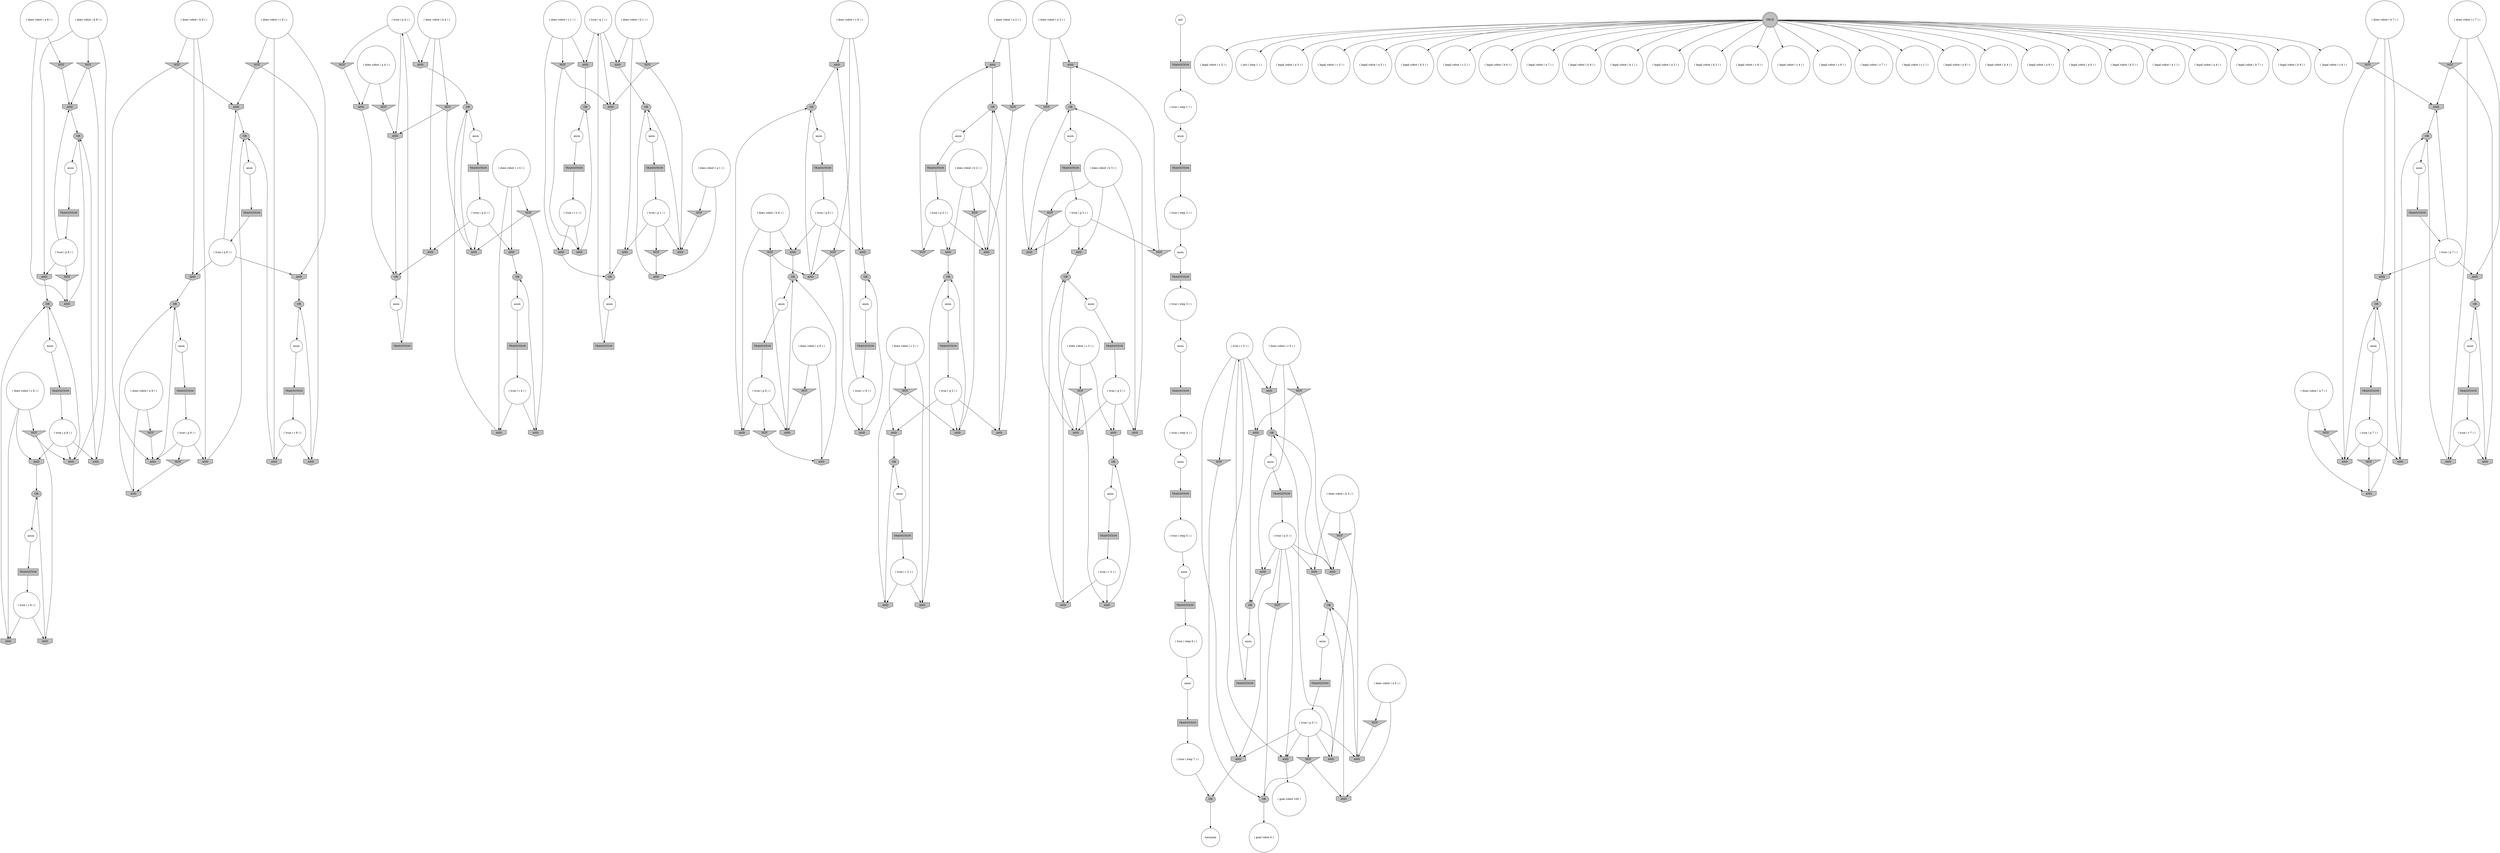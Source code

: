 digraph propNet
{
	"@2c8210fc"[shape=invhouse, style= filled, fillcolor=grey, label="AND"]; "@2c8210fc"->"@5a388c74"; 
	"@19aa5882"[shape=invtriangle, style= filled, fillcolor=grey, label="NOT"]; "@19aa5882"->"@7e98cbf7"; "@19aa5882"->"@622f996f"; 
	"@3e3a5a9c"[shape=circle, style= filled, fillcolor=white, label="( true ( p 4 ) )"]; "@3e3a5a9c"->"@3348bd9d"; "@3e3a5a9c"->"@65cb048e"; "@3e3a5a9c"->"@7c514f7f"; 
	"@5dd6c336"[shape=circle, style= filled, fillcolor=white, label="( true ( q 4 ) )"]; "@5dd6c336"->"@6c91e321"; "@5dd6c336"->"@388aaff4"; "@5dd6c336"->"@64811e10"; 
	"@36e3fd79"[shape=circle, style= filled, fillcolor=white, label="( true ( q 1 ) )"]; "@36e3fd79"->"@4f7f1d92"; "@36e3fd79"->"@e2942da"; "@36e3fd79"->"@5a01f91"; 
	"@4f09dcbb"[shape=invhouse, style= filled, fillcolor=grey, label="AND"]; "@4f09dcbb"->"@448d5a91"; 
	"@590eb535"[shape=invhouse, style= filled, fillcolor=grey, label="AND"]; "@590eb535"->"@487bd46a"; 
	"@7bab2c3"[shape=circle, style= filled, fillcolor=white, label="( does robot ( a 4 ) )"]; "@7bab2c3"->"@73983ad7"; "@7bab2c3"->"@722e242b"; 
	"@1efd9b97"[shape=box, style= filled, fillcolor=grey, label="TRANSITION"]; "@1efd9b97"->"@256f8834"; 
	"@6f628b8d"[shape=invhouse, style= filled, fillcolor=grey, label="AND"]; "@6f628b8d"->"@4d7c6bf"; 
	"@6ea85b4"[shape=circle, style= filled, fillcolor=white, label="( does robot ( a 1 ) )"]; "@6ea85b4"->"@5eea3cdf"; "@6ea85b4"->"@eefeff8"; 
	"@39849daf"[shape=invhouse, style= filled, fillcolor=grey, label="AND"]; "@39849daf"->"@73e492d8"; 
	"@107aa187"[shape=circle, style= filled, fillcolor=white, label="( does robot ( c 6 ) )"]; "@107aa187"->"@49e4585"; "@107aa187"->"@4f09dcbb"; "@107aa187"->"@6080669d"; 
	"@67c354e6"[shape=circle, style= filled, fillcolor=white, label="( goal robot 100 )"]; 
	"@6d1e7cc6"[shape=invtriangle, style= filled, fillcolor=grey, label="NOT"]; "@6d1e7cc6"->"@7746df77"; "@6d1e7cc6"->"@6c91e321"; 
	"@20edbca8"[shape=ellipse, style= filled, fillcolor=grey, label="OR"]; "@20edbca8"->"@57fcca7b"; 
	"@67384a6a"[shape=circle, style= filled, fillcolor=white, label="( legal robot ( c 5 ) )"]; 
	"@87b7b11"[shape=invtriangle, style= filled, fillcolor=grey, label="NOT"]; "@87b7b11"->"@62cc9d70"; 
	"@4d7c6bf"[shape=ellipse, style= filled, fillcolor=grey, label="OR"]; "@4d7c6bf"->"@72392814"; 
	"@66869470"[shape=invhouse, style= filled, fillcolor=grey, label="AND"]; "@66869470"->"@453f0a8"; 
	"@73983ad7"[shape=invhouse, style= filled, fillcolor=grey, label="AND"]; "@73983ad7"->"@3341b736"; 
	"@50739aa3"[shape=invtriangle, style= filled, fillcolor=grey, label="NOT"]; "@50739aa3"->"@55ad6c98"; "@50739aa3"->"@6491cf0b"; 
	"@6302ae84"[shape=circle, style= filled, fillcolor=white, label="( true ( r 6 ) )"]; "@6302ae84"->"@48fafd42"; "@6302ae84"->"@4f09dcbb"; 
	"@40f12b72"[shape=box, style= filled, fillcolor=grey, label="TRANSITION"]; "@40f12b72"->"@127f2261"; 
	"@43277a30"[shape=box, style= filled, fillcolor=grey, label="TRANSITION"]; "@43277a30"->"@6155035a"; 
	"@7e92997e"[shape=invtriangle, style= filled, fillcolor=grey, label="NOT"]; "@7e92997e"->"@308a1f38"; "@7e92997e"->"@4a9b601d"; 
	"@698f352"[shape=invhouse, style= filled, fillcolor=grey, label="AND"]; "@698f352"->"@5025bd56"; 
	"@40d1e07c"[shape=circle, style= filled, fillcolor=white, label="( true ( p 8 ) )"]; "@40d1e07c"->"@2c8210fc"; "@40d1e07c"->"@40e1f305"; "@40d1e07c"->"@1f5fa713"; 
	"@32487ae0"[shape=circle, style= filled, fillcolor=white, label="( does robot ( c 2 ) )"]; "@32487ae0"->"@14f3770c"; "@32487ae0"->"@c303a60"; "@32487ae0"->"@1a005861"; 
	"@7dc8f91e"[shape=circle, style= filled, fillcolor=white, label="anon"]; "@7dc8f91e"->"@3ab6f7f5"; 
	"@6177060f"[shape=circle, style= filled, fillcolor=white, label="( true ( q 9 ) )"]; "@6177060f"->"@7e98cbf7"; "@6177060f"->"@1639d811"; "@6177060f"->"@2523defe"; 
	"@49b29f80"[shape=circle, style= filled, fillcolor=white, label="( init ( step 1 ) )"]; 
	"@e4eb585"[shape=invtriangle, style= filled, fillcolor=grey, label="NOT"]; "@e4eb585"->"@62cc9d70"; "@e4eb585"->"@5c48cd13"; 
	"@1639d811"[shape=invhouse, style= filled, fillcolor=grey, label="AND"]; "@1639d811"->"@67673a2"; 
	"@22489c42"[shape=invhouse, style= filled, fillcolor=grey, label="AND"]; "@22489c42"->"@4b33f6dd"; 
	"@1f635484"[shape=circle, style= filled, fillcolor=white, label="anon"]; "@1f635484"->"@3a15da7d"; 
	"@73e492d8"[shape=ellipse, style= filled, fillcolor=grey, label="OR"]; "@73e492d8"->"@2364de59"; 
	"@78ecf608"[shape=circle, style= filled, fillcolor=white, label="anon"]; "@78ecf608"->"@58f41393"; 
	"@962e703"[shape=circle, style= filled, fillcolor=white, label="( true ( r 5 ) )"]; "@962e703"->"@66c54654"; "@962e703"->"@2583d260"; "@962e703"->"@d89d7eb"; "@962e703"->"@29e965e9"; "@962e703"->"@174fa0ef"; 
	"@55ad6c98"[shape=invhouse, style= filled, fillcolor=grey, label="AND"]; "@55ad6c98"->"@77f6d2e3"; 
	"@45b2b450"[shape=circle, style= filled, fillcolor=white, label="( does robot ( c 8 ) )"]; "@45b2b450"->"@6e3e28"; "@45b2b450"->"@140fbbbc"; "@45b2b450"->"@10fa706d"; 
	"@264d40df"[shape=box, style= filled, fillcolor=grey, label="TRANSITION"]; "@264d40df"->"@1e590510"; 
	"@4a9b601d"[shape=invhouse, style= filled, fillcolor=grey, label="AND"]; "@4a9b601d"->"@155b6116"; 
	"@56cdd54e"[shape=circle, style= filled, fillcolor=white, label="( does robot ( a 9 ) )"]; "@56cdd54e"->"@4ec1429c"; "@56cdd54e"->"@636f2067"; 
	"@7446a09b"[shape=box, style= filled, fillcolor=grey, label="TRANSITION"]; "@7446a09b"->"@6cb49b19"; 
	"@655e3dc4"[shape=invtriangle, style= filled, fillcolor=grey, label="NOT"]; "@655e3dc4"->"@e2942da"; "@655e3dc4"->"@6487cd5c"; 
	"@41697023"[shape=circle, style= filled, fillcolor=white, label="anon"]; "@41697023"->"@1e34f445"; 
	"@44091520"[shape=box, style= filled, fillcolor=grey, label="TRANSITION"]; "@44091520"->"@6177060f"; 
	"@72a60191"[shape=circle, style= filled, fillcolor=white, label="anon"]; "@72a60191"->"@40b890dc"; 
	"@132cd8d4"[shape=box, style= filled, fillcolor=grey, label="TRANSITION"]; "@132cd8d4"->"@7c4f8358"; 
	"@661e937f"[shape=circle, style= filled, fillcolor=white, label="anon"]; "@661e937f"->"@425113f0"; 
	"@140fbbbc"[shape=invhouse, style= filled, fillcolor=grey, label="AND"]; "@140fbbbc"->"@2a47b35d"; 
	"@5454570a"[shape=invtriangle, style= filled, fillcolor=grey, label="NOT"]; "@5454570a"->"@6c91e321"; "@5454570a"->"@3348bd9d"; 
	"@2d0c94a7"[shape=invtriangle, style= filled, fillcolor=grey, label="NOT"]; "@2d0c94a7"->"@7c0cbf92"; "@2d0c94a7"->"@6f184a4f"; 
	"@6487cd5c"[shape=invhouse, style= filled, fillcolor=grey, label="AND"]; "@6487cd5c"->"@5dedb45"; 
	"@44285d14"[shape=circle, style= filled, fillcolor=white, label="( true ( r 4 ) )"]; "@44285d14"->"@7746df77"; "@44285d14"->"@57a3eab6"; 
	"@3d360c93"[shape=circle, style= filled, fillcolor=white, label="( does robot ( b 9 ) )"]; "@3d360c93"->"@2773a64a"; "@3d360c93"->"@1639d811"; "@3d360c93"->"@29f2588"; 
	"@540e1666"[shape=invhouse, style= filled, fillcolor=grey, label="AND"]; "@540e1666"->"@64ad97f5"; 
	"@6212f195"[shape=doublecircle, style= filled, fillcolor=grey, label="TRUE"]; "@6212f195"->"@37c2ec05"; "@6212f195"->"@2b071e12"; "@6212f195"->"@4b7d03c5"; "@6212f195"->"@73f5eb7f"; "@6212f195"->"@604745cf"; "@6212f195"->"@16381a53"; "@6212f195"->"@6e05b24c"; "@6212f195"->"@5515c974"; "@6212f195"->"@847a8f3"; "@6212f195"->"@5e1558dc"; "@6212f195"->"@95d0a50"; "@6212f195"->"@67384a6a"; "@6212f195"->"@209daa17"; "@6212f195"->"@32eccfe7"; "@6212f195"->"@59d6e3d2"; "@6212f195"->"@7c40627c"; "@6212f195"->"@6701fa9e"; "@6212f195"->"@7c82a13a"; "@6212f195"->"@5082277"; "@6212f195"->"@465da37c"; "@6212f195"->"@37fcd402"; "@6212f195"->"@18a4edc4"; "@6212f195"->"@642726b2"; "@6212f195"->"@2d9845fb"; "@6212f195"->"@49b29f80"; "@6212f195"->"@3b500efd"; "@6212f195"->"@3d484a8a"; "@6212f195"->"@594560cf"; 
	"@6c91e321"[shape=invhouse, style= filled, fillcolor=grey, label="AND"]; "@6c91e321"->"@288e85b5"; 
	"@335ad36d"[shape=circle, style= filled, fillcolor=white, label="( does robot ( a 7 ) )"]; "@335ad36d"->"@163fc47c"; "@335ad36d"->"@feeb372"; 
	"@5170a650"[shape=box, style= filled, fillcolor=grey, label="TRANSITION"]; "@5170a650"->"@962e703"; 
	"@629a99eb"[shape=invtriangle, style= filled, fillcolor=grey, label="NOT"]; "@629a99eb"->"@2583d260"; "@629a99eb"->"@13ef45e0"; 
	"@48da5bc0"[shape=box, style= filled, fillcolor=grey, label="TRANSITION"]; "@48da5bc0"->"@7087e9bf"; 
	"@4e6d670a"[shape=invhouse, style= filled, fillcolor=grey, label="AND"]; "@4e6d670a"->"@448d5a91"; 
	"@13ced821"[shape=invhouse, style= filled, fillcolor=grey, label="AND"]; "@13ced821"->"@487bd46a"; 
	"@59d6e3d2"[shape=circle, style= filled, fillcolor=white, label="( legal robot ( c 9 ) )"]; 
	"@c4ce427"[shape=circle, style= filled, fillcolor=white, label="( does robot ( c 9 ) )"]; "@c4ce427"->"@19aa5882"; "@c4ce427"->"@2523defe"; "@c4ce427"->"@3f7aa2a8"; 
	"@7c514f7f"[shape=invhouse, style= filled, fillcolor=grey, label="AND"]; "@7c514f7f"->"@288e85b5"; 
	"@642726b2"[shape=circle, style= filled, fillcolor=white, label="( legal robot ( a 1 ) )"]; 
	"@6fe30af"[shape=invhouse, style= filled, fillcolor=grey, label="AND"]; "@6fe30af"->"@453f0a8"; 
	"@2d9845fb"[shape=circle, style= filled, fillcolor=white, label="( legal robot ( a 4 ) )"]; 
	"@5dd183b7"[shape=ellipse, style= filled, fillcolor=grey, label="OR"]; "@5dd183b7"->"@661e937f"; 
	"@72392814"[shape=circle, style= filled, fillcolor=white, label="anon"]; "@72392814"->"@22cb1edc"; 
	"@314585"[shape=box, style= filled, fillcolor=grey, label="TRANSITION"]; "@314585"->"@68e0ada6"; 
	"@7f162a9c"[shape=circle, style= filled, fillcolor=white, label="terminal"]; 
	"@65c2fee"[shape=circle, style= filled, fillcolor=white, label="( does robot ( b 3 ) )"]; "@65c2fee"->"@e4eb585"; "@65c2fee"->"@7d7082d8"; "@65c2fee"->"@55b7bf86"; 
	"@706ee404"[shape=invhouse, style= filled, fillcolor=grey, label="AND"]; "@706ee404"->"@2a47b35d"; 
	"@21ce9f9d"[shape=circle, style= filled, fillcolor=white, label="( does robot ( b 1 ) )"]; "@21ce9f9d"->"@5a01f91"; "@21ce9f9d"->"@6fe30af"; "@21ce9f9d"->"@4510dc2"; 
	"@3ab6f7f5"[shape=box, style= filled, fillcolor=grey, label="TRANSITION"]; "@3ab6f7f5"->"@1a2e34bf"; 
	"@e31bcc8"[shape=circle, style= filled, fillcolor=white, label="anon"]; "@e31bcc8"->"@43277a30"; 
	"@307b56e"[shape=invtriangle, style= filled, fillcolor=grey, label="NOT"]; "@307b56e"->"@6f184a4f"; 
	"@40944dbd"[shape=circle, style= filled, fillcolor=white, label="anon"]; "@40944dbd"->"@77bdbf9d"; 
	"@55b7bf86"[shape=invhouse, style= filled, fillcolor=grey, label="AND"]; "@55b7bf86"->"@6165ab39"; 
	"@5c48cd13"[shape=invhouse, style= filled, fillcolor=grey, label="AND"]; "@5c48cd13"->"@6165ab39"; 
	"@77bdbf9d"[shape=box, style= filled, fillcolor=grey, label="TRANSITION"]; "@77bdbf9d"->"@1441c977"; 
	"@487bd46a"[shape=ellipse, style= filled, fillcolor=grey, label="OR"]; "@487bd46a"->"@39b6a053"; 
	"@1f5fa713"[shape=invhouse, style= filled, fillcolor=grey, label="AND"]; "@1f5fa713"->"@5dd183b7"; 
	"@29f2588"[shape=invhouse, style= filled, fillcolor=grey, label="AND"]; "@29f2588"->"@131a9310"; 
	"@218c6982"[shape=circle, style= filled, fillcolor=white, label="( does robot ( c 5 ) )"]; "@218c6982"->"@629a99eb"; "@218c6982"->"@66c54654"; "@218c6982"->"@cf546f8"; 
	"@4510dc2"[shape=invtriangle, style= filled, fillcolor=grey, label="NOT"]; "@4510dc2"->"@e2942da"; "@4510dc2"->"@2a738a71"; 
	"@24ec42e0"[shape=circle, style= filled, fillcolor=white, label="anon"]; "@24ec42e0"->"@56b18494"; 
	"@14f3770c"[shape=invtriangle, style= filled, fillcolor=grey, label="NOT"]; "@14f3770c"->"@7c0cbf92"; "@14f3770c"->"@ff21056"; 
	"@847a8f3"[shape=circle, style= filled, fillcolor=white, label="( legal robot ( b 1 ) )"]; 
	"@4810f0a0"[shape=circle, style= filled, fillcolor=white, label="anon"]; "@4810f0a0"->"@195b6aad"; 
	"@195b6aad"[shape=box, style= filled, fillcolor=grey, label="TRANSITION"]; "@195b6aad"->"@44285d14"; 
	"@209daa17"[shape=circle, style= filled, fillcolor=white, label="( legal robot ( c 8 ) )"]; 
	"@6d7ffbf"[shape=circle, style= filled, fillcolor=white, label="( does robot ( a 6 ) )"]; "@6d7ffbf"->"@13ced821"; "@6d7ffbf"->"@4ed7581b"; 
	"@57fcca7b"[shape=circle, style= filled, fillcolor=white, label="anon"]; "@57fcca7b"->"@74d8c3ee"; 
	"@10731f3f"[shape=invhouse, style= filled, fillcolor=grey, label="AND"]; "@10731f3f"->"@4d7c6bf"; 
	"@18a4edc4"[shape=circle, style= filled, fillcolor=white, label="( legal robot ( b 5 ) )"]; 
	"@654f5021"[shape=box, style= filled, fillcolor=grey, label="TRANSITION"]; "@654f5021"->"@457414c8"; 
	"@5a388c74"[shape=ellipse, style= filled, fillcolor=grey, label="OR"]; "@5a388c74"->"@368d41f2"; 
	"@41d47f59"[shape=circle, style= filled, fillcolor=white, label="( true ( q 5 ) )"]; "@41d47f59"->"@3d4e49a"; "@41d47f59"->"@cf546f8"; "@41d47f59"->"@3241b635"; "@41d47f59"->"@d89d7eb"; "@41d47f59"->"@13ef45e0"; "@41d47f59"->"@174fa0ef"; 
	"@ff21056"[shape=invhouse, style= filled, fillcolor=grey, label="AND"]; "@ff21056"->"@20edbca8"; 
	"@74d8c3ee"[shape=box, style= filled, fillcolor=grey, label="TRANSITION"]; "@74d8c3ee"->"@347b21ea"; 
	"@228917a2"[shape=circle, style= filled, fillcolor=white, label="( true ( q 6 ) )"]; "@228917a2"->"@32e62121"; "@228917a2"->"@590eb535"; "@228917a2"->"@6080669d"; 
	"@1e590510"[shape=circle, style= filled, fillcolor=white, label="( true ( p 9 ) )"]; "@1e590510"->"@1867ec28"; "@1e590510"->"@14b87d31"; "@1e590510"->"@29f2588"; 
	"@32e62121"[shape=invhouse, style= filled, fillcolor=grey, label="AND"]; "@32e62121"->"@448d5a91"; 
	"@7b6bb7d9"[shape=box, style= filled, fillcolor=grey, label="TRANSITION"]; "@7b6bb7d9"->"@1c04ec59"; 
	"@6adff0ea"[shape=invhouse, style= filled, fillcolor=grey, label="AND"]; "@6adff0ea"->"@77f6d2e3"; 
	"@1bd97d0d"[shape=invhouse, style= filled, fillcolor=grey, label="AND"]; "@1bd97d0d"->"@487bd46a"; 
	"@45c81ac0"[shape=circle, style= filled, fillcolor=white, label="( does robot ( b 4 ) )"]; "@45c81ac0"->"@388aaff4"; "@45c81ac0"->"@5454570a"; "@45c81ac0"->"@7c514f7f"; 
	"@3b500efd"[shape=circle, style= filled, fillcolor=white, label="( legal robot ( b 7 ) )"]; 
	"@368d41f2"[shape=circle, style= filled, fillcolor=white, label="anon"]; "@368d41f2"->"@20773d03"; 
	"@6dabcd9b"[shape=circle, style= filled, fillcolor=white, label="anon"]; "@6dabcd9b"->"@4a6f19d5"; 
	"@155b6116"[shape=ellipse, style= filled, fillcolor=grey, label="OR"]; "@155b6116"->"@2242f64e"; 
	"@4b7d03c5"[shape=circle, style= filled, fillcolor=white, label="( legal robot ( a 5 ) )"]; 
	"@6080669d"[shape=invhouse, style= filled, fillcolor=grey, label="AND"]; "@6080669d"->"@30db95a1"; 
	"@29eb0cd0"[shape=invhouse, style= filled, fillcolor=grey, label="AND"]; "@29eb0cd0"->"@5dd183b7"; 
	"@388aaff4"[shape=invhouse, style= filled, fillcolor=grey, label="AND"]; "@388aaff4"->"@3341b736"; 
	"@3cbe7667"[shape=circle, style= filled, fillcolor=white, label="( does robot ( c 3 ) )"]; "@3cbe7667"->"@4ab4faeb"; "@3cbe7667"->"@516f3619"; "@3cbe7667"->"@4a0d81b4"; 
	"@19de041e"[shape=box, style= filled, fillcolor=grey, label="TRANSITION"]; "@19de041e"->"@2f8fc9ba"; 
	"@5e1558dc"[shape=circle, style= filled, fillcolor=white, label="( legal robot ( a 2 ) )"]; 
	"@5025bd56"[shape=ellipse, style= filled, fillcolor=grey, label="OR"]; "@5025bd56"->"@5db18235"; 
	"@70bb6255"[shape=box, style= filled, fillcolor=grey, label="TRANSITION"]; "@70bb6255"->"@28f549de"; 
	"@14b5d05b"[shape=invtriangle, style= filled, fillcolor=grey, label="NOT"]; "@14b5d05b"->"@2c8210fc"; 
	"@2242f64e"[shape=circle, style= filled, fillcolor=white, label="anon"]; "@2242f64e"->"@314585"; 
	"@7c4f8358"[shape=circle, style= filled, fillcolor=white, label="( true ( r 3 ) )"]; "@7c4f8358"->"@698f352"; "@7c4f8358"->"@4a0d81b4"; 
	"@2f8fc9ba"[shape=circle, style= filled, fillcolor=white, label="( true ( q 3 ) )"]; "@2f8fc9ba"->"@7d7082d8"; "@2f8fc9ba"->"@4ab4faeb"; "@2f8fc9ba"->"@5c48cd13"; 
	"@4aa193fe"[shape=circle, style= filled, fillcolor=white, label="anon"]; "@4aa193fe"->"@264d40df"; 
	"@4d092447"[shape=box, style= filled, fillcolor=grey, label="TRANSITION"]; "@4d092447"->"@6302ae84"; 
	"@7c40627c"[shape=circle, style= filled, fillcolor=white, label="( legal robot ( c 7 ) )"]; 
	"@cf546f8"[shape=invhouse, style= filled, fillcolor=grey, label="AND"]; "@cf546f8"->"@dbb205a"; 
	"@7c82a13a"[shape=circle, style= filled, fillcolor=white, label="( legal robot ( a 8 ) )"]; 
	"@2206179e"[shape=circle, style= filled, fillcolor=white, label="( true ( step 3 ) )"]; "@2206179e"->"@14d55de"; 
	"@15517e5e"[shape=ellipse, style= filled, fillcolor=grey, label="OR"]; "@15517e5e"->"@193f5841"; 
	"@256f8834"[shape=circle, style= filled, fillcolor=white, label="( true ( r 1 ) )"]; "@256f8834"->"@66869470"; "@256f8834"->"@6487cd5c"; 
	"@14b87d31"[shape=invhouse, style= filled, fillcolor=grey, label="AND"]; "@14b87d31"->"@67673a2"; 
	"@6964130"[shape=circle, style= filled, fillcolor=white, label="( true ( q 8 ) )"]; "@6964130"->"@29eb0cd0"; "@6964130"->"@140fbbbc"; "@6964130"->"@1eb7d25"; 
	"@77479ef9"[shape=ellipse, style= filled, fillcolor=grey, label="OR"]; "@77479ef9"->"@7f162a9c"; 
	"@2a47b35d"[shape=ellipse, style= filled, fillcolor=grey, label="OR"]; "@2a47b35d"->"@4950b45a"; 
	"@66c54654"[shape=invhouse, style= filled, fillcolor=grey, label="AND"]; "@66c54654"->"@64ad97f5"; 
	"@49e4585"[shape=invtriangle, style= filled, fillcolor=grey, label="NOT"]; "@49e4585"->"@32e62121"; "@49e4585"->"@48fafd42"; 
	"@4ab4faeb"[shape=invhouse, style= filled, fillcolor=grey, label="AND"]; "@4ab4faeb"->"@5025bd56"; 
	"@127f2261"[shape=circle, style= filled, fillcolor=white, label="( true ( p 3 ) )"]; "@127f2261"->"@67214626"; "@127f2261"->"@62cc9d70"; "@127f2261"->"@55b7bf86"; 
	"@131a9310"[shape=ellipse, style= filled, fillcolor=grey, label="OR"]; "@131a9310"->"@35ad093c"; 
	"@2aaf914c"[shape=circle, style= filled, fillcolor=white, label="( true ( step 6 ) )"]; "@2aaf914c"->"@6d87275d"; 
	"@7860e390"[shape=circle, style= filled, fillcolor=white, label="( does robot ( b 8 ) )"]; "@7860e390"->"@1eb7d25"; "@7860e390"->"@20fc40ae"; "@7860e390"->"@1f5fa713"; 
	"@67214626"[shape=invtriangle, style= filled, fillcolor=grey, label="NOT"]; "@67214626"->"@39849daf"; 
	"@77f6d2e3"[shape=ellipse, style= filled, fillcolor=grey, label="OR"]; "@77f6d2e3"->"@6d8f729c"; 
	"@742e6c66"[shape=invtriangle, style= filled, fillcolor=grey, label="NOT"]; "@742e6c66"->"@13ced821"; 
	"@6e05b24c"[shape=circle, style= filled, fillcolor=white, label="( legal robot ( a 7 ) )"]; 
	"@193f5841"[shape=circle, style= filled, fillcolor=white, label="anon"]; "@193f5841"->"@1bf1e666"; 
	"@622f996f"[shape=invhouse, style= filled, fillcolor=grey, label="AND"]; "@622f996f"->"@15517e5e"; 
	"@2206270b"[shape=circle, style= filled, fillcolor=white, label="( true ( step 2 ) )"]; "@2206270b"->"@41697023"; 
	"@77c30993"[shape=circle, style= filled, fillcolor=white, label="( true ( step 4 ) )"]; "@77c30993"->"@e31bcc8"; 
	"@3341b736"[shape=ellipse, style= filled, fillcolor=grey, label="OR"]; "@3341b736"->"@1f635484"; 
	"@35ad093c"[shape=circle, style= filled, fillcolor=white, label="anon"]; "@35ad093c"->"@44091520"; 
	"@5a01f91"[shape=invhouse, style= filled, fillcolor=grey, label="AND"]; "@5a01f91"->"@35fb2ef9"; 
	"@2af4ca49"[shape=circle, style= filled, fillcolor=white, label="( does robot ( b 2 ) )"]; "@2af4ca49"->"@396ab2e8"; "@2af4ca49"->"@2d0c94a7"; "@2af4ca49"->"@10731f3f"; 
	"@3ee05ad6"[shape=circle, style= filled, fillcolor=white, label="init"]; "@3ee05ad6"->"@7b6bb7d9"; 
	"@6d8f729c"[shape=circle, style= filled, fillcolor=white, label="anon"]; "@6d8f729c"->"@7446a09b"; 
	"@45570f5c"[shape=box, style= filled, fillcolor=grey, label="TRANSITION"]; "@45570f5c"->"@575c13ef"; 
	"@c07bacb"[shape=circle, style= filled, fillcolor=white, label="( true ( p 2 ) )"]; "@c07bacb"->"@221a5770"; "@c07bacb"->"@6f184a4f"; "@c07bacb"->"@396ab2e8"; 
	"@22cb1edc"[shape=box, style= filled, fillcolor=grey, label="TRANSITION"]; "@22cb1edc"->"@c07bacb"; 
	"@6701fa9e"[shape=circle, style= filled, fillcolor=white, label="( legal robot ( c 1 ) )"]; 
	"@20fc40ae"[shape=invtriangle, style= filled, fillcolor=grey, label="NOT"]; "@20fc40ae"->"@2c8210fc"; "@20fc40ae"->"@29eb0cd0"; 
	"@feeb372"[shape=invtriangle, style= filled, fillcolor=grey, label="NOT"]; "@feeb372"->"@47098a"; 
	"@5d169fb2"[shape=circle, style= filled, fillcolor=white, label="( does robot ( c 7 ) )"]; "@5d169fb2"->"@50739aa3"; "@5d169fb2"->"@2dabcea"; "@5d169fb2"->"@4e1d2b8e"; 
	"@457414c8"[shape=circle, style= filled, fillcolor=white, label="( true ( step 7 ) )"]; "@457414c8"->"@77479ef9"; 
	"@6e3e28"[shape=invhouse, style= filled, fillcolor=grey, label="AND"]; "@6e3e28"->"@5dd183b7"; 
	"@288e85b5"[shape=ellipse, style= filled, fillcolor=grey, label="OR"]; "@288e85b5"->"@24ec42e0"; 
	"@3f7aa2a8"[shape=invhouse, style= filled, fillcolor=grey, label="AND"]; "@3f7aa2a8"->"@131a9310"; 
	"@3241b635"[shape=invtriangle, style= filled, fillcolor=grey, label="NOT"]; "@3241b635"->"@308a1f38"; 
	"@65cb048e"[shape=invtriangle, style= filled, fillcolor=grey, label="NOT"]; "@65cb048e"->"@73983ad7"; 
	"@47098a"[shape=invhouse, style= filled, fillcolor=grey, label="AND"]; "@47098a"->"@4b33f6dd"; 
	"@68e0ada6"[shape=circle, style= filled, fillcolor=white, label="( true ( p 5 ) )"]; "@68e0ada6"->"@c58f769"; "@68e0ada6"->"@7e92997e"; "@68e0ada6"->"@d89d7eb"; "@68e0ada6"->"@540e1666"; "@68e0ada6"->"@174fa0ef"; 
	"@3d484a8a"[shape=circle, style= filled, fillcolor=white, label="( legal robot ( b 8 ) )"]; 
	"@6155035a"[shape=circle, style= filled, fillcolor=white, label="( true ( step 5 ) )"]; "@6155035a"->"@72a60191"; 
	"@448d5a91"[shape=ellipse, style= filled, fillcolor=grey, label="OR"]; "@448d5a91"->"@1c3508c0"; 
	"@5eea3cdf"[shape=invhouse, style= filled, fillcolor=grey, label="AND"]; "@5eea3cdf"->"@35fb2ef9"; 
	"@37c2ec05"[shape=circle, style= filled, fillcolor=white, label="( legal robot ( a 3 ) )"]; 
	"@2b071e12"[shape=circle, style= filled, fillcolor=white, label="( legal robot ( c 3 ) )"]; 
	"@40d38976"[shape=circle, style= filled, fillcolor=white, label="anon"]; "@40d38976"->"@2690ed81"; 
	"@d89d7eb"[shape=invhouse, style= filled, fillcolor=grey, label="AND"]; "@d89d7eb"->"@67c354e6"; 
	"@604745cf"[shape=circle, style= filled, fillcolor=white, label="( legal robot ( c 2 ) )"]; 
	"@4a6f19d5"[shape=box, style= filled, fillcolor=grey, label="TRANSITION"]; "@4a6f19d5"->"@784e8edc"; 
	"@73395dab"[shape=ellipse, style= filled, fillcolor=grey, label="OR"]; "@73395dab"->"@3b34c0a6"; 
	"@2a738a71"[shape=invhouse, style= filled, fillcolor=grey, label="AND"]; "@2a738a71"->"@35fb2ef9"; 
	"@1c04ec59"[shape=circle, style= filled, fillcolor=white, label="( true ( step 1 ) )"]; "@1c04ec59"->"@78ecf608"; 
	"@221a5770"[shape=invtriangle, style= filled, fillcolor=grey, label="NOT"]; "@221a5770"->"@6f628b8d"; 
	"@5a9b774e"[shape=circle, style= filled, fillcolor=white, label="( does robot ( a 8 ) )"]; "@5a9b774e"->"@14b5d05b"; "@5a9b774e"->"@3219ee8a"; 
	"@6a0d9205"[shape=circle, style= filled, fillcolor=white, label="anon"]; "@6a0d9205"->"@1efd9b97"; 
	"@2364de59"[shape=circle, style= filled, fillcolor=white, label="anon"]; "@2364de59"->"@40f12b72"; 
	"@2dabcea"[shape=invhouse, style= filled, fillcolor=grey, label="AND"]; "@2dabcea"->"@69a18ee2"; 
	"@39b6a053"[shape=circle, style= filled, fillcolor=white, label="anon"]; "@39b6a053"->"@48da5bc0"; 
	"@6491cf0b"[shape=invhouse, style= filled, fillcolor=grey, label="AND"]; "@6491cf0b"->"@69a18ee2"; 
	"@c16c2c0"[shape=circle, style= filled, fillcolor=white, label="( true ( r 9 ) )"]; "@c16c2c0"->"@622f996f"; "@c16c2c0"->"@3f7aa2a8"; 
	"@6cb49b19"[shape=circle, style= filled, fillcolor=white, label="( true ( q 7 ) )"]; "@6cb49b19"->"@55ad6c98"; "@6cb49b19"->"@22489c42"; "@6cb49b19"->"@2dabcea"; 
	"@69a18ee2"[shape=ellipse, style= filled, fillcolor=grey, label="OR"]; "@69a18ee2"->"@6dabcd9b"; 
	"@1c3508c0"[shape=circle, style= filled, fillcolor=white, label="anon"]; "@1c3508c0"->"@304a0ac5"; 
	"@2523defe"[shape=invhouse, style= filled, fillcolor=grey, label="AND"]; "@2523defe"->"@15517e5e"; 
	"@c58f769"[shape=invhouse, style= filled, fillcolor=grey, label="AND"]; "@c58f769"->"@155b6116"; 
	"@56ce3b62"[shape=box, style= filled, fillcolor=grey, label="TRANSITION"]; "@56ce3b62"->"@36e3fd79"; 
	"@64ad97f5"[shape=ellipse, style= filled, fillcolor=grey, label="OR"]; "@64ad97f5"->"@40d38976"; 
	"@7087e9bf"[shape=circle, style= filled, fillcolor=white, label="( true ( p 6 ) )"]; "@7087e9bf"->"@4e6d670a"; "@7087e9bf"->"@1bd97d0d"; "@7087e9bf"->"@742e6c66"; 
	"@37fcd402"[shape=circle, style= filled, fillcolor=white, label="( legal robot ( a 9 ) )"]; 
	"@465da37c"[shape=circle, style= filled, fillcolor=white, label="( legal robot ( a 6 ) )"]; 
	"@5082277"[shape=circle, style= filled, fillcolor=white, label="( legal robot ( b 4 ) )"]; 
	"@3219ee8a"[shape=invhouse, style= filled, fillcolor=grey, label="AND"]; "@3219ee8a"->"@5a388c74"; 
	"@35e80f3a"[shape=invtriangle, style= filled, fillcolor=grey, label="NOT"]; "@35e80f3a"->"@163fc47c"; 
	"@784e8edc"[shape=circle, style= filled, fillcolor=white, label="( true ( r 7 ) )"]; "@784e8edc"->"@6491cf0b"; "@784e8edc"->"@4e1d2b8e"; 
	"@1eb7d25"[shape=invhouse, style= filled, fillcolor=grey, label="AND"]; "@1eb7d25"->"@5a388c74"; 
	"@dbb205a"[shape=ellipse, style= filled, fillcolor=grey, label="OR"]; "@dbb205a"->"@7848fbc0"; 
	"@40e1f305"[shape=invtriangle, style= filled, fillcolor=grey, label="NOT"]; "@40e1f305"->"@3219ee8a"; 
	"@d7b79a6"[shape=circle, style= filled, fillcolor=white, label="( does robot ( c 1 ) )"]; "@d7b79a6"->"@4f7f1d92"; "@d7b79a6"->"@66869470"; "@d7b79a6"->"@655e3dc4"; 
	"@13ef45e0"[shape=invhouse, style= filled, fillcolor=grey, label="AND"]; "@13ef45e0"->"@64ad97f5"; 
	"@469e0c2d"[shape=circle, style= filled, fillcolor=white, label="( does robot ( b 7 ) )"]; "@469e0c2d"->"@22489c42"; "@469e0c2d"->"@6adff0ea"; "@469e0c2d"->"@32318293"; 
	"@20773d03"[shape=box, style= filled, fillcolor=grey, label="TRANSITION"]; "@20773d03"->"@40d1e07c"; 
	"@7e98cbf7"[shape=invhouse, style= filled, fillcolor=grey, label="AND"]; "@7e98cbf7"->"@131a9310"; 
	"@5db18235"[shape=circle, style= filled, fillcolor=white, label="anon"]; "@5db18235"->"@132cd8d4"; 
	"@7d7082d8"[shape=invhouse, style= filled, fillcolor=grey, label="AND"]; "@7d7082d8"->"@73e492d8"; 
	"@62cc9d70"[shape=invhouse, style= filled, fillcolor=grey, label="AND"]; "@62cc9d70"->"@73e492d8"; 
	"@347b21ea"[shape=circle, style= filled, fillcolor=white, label="( true ( r 2 ) )"]; "@347b21ea"->"@c303a60"; "@347b21ea"->"@ff21056"; 
	"@2690ed81"[shape=box, style= filled, fillcolor=grey, label="TRANSITION"]; "@2690ed81"->"@41d47f59"; 
	"@57a3eab6"[shape=invhouse, style= filled, fillcolor=grey, label="AND"]; "@57a3eab6"->"@288e85b5"; 
	"@636f2067"[shape=invtriangle, style= filled, fillcolor=grey, label="NOT"]; "@636f2067"->"@14b87d31"; 
	"@73f5eb7f"[shape=circle, style= filled, fillcolor=white, label="( legal robot ( b 3 ) )"]; 
	"@746e96ff"[shape=circle, style= filled, fillcolor=white, label="( does robot ( a 3 ) )"]; "@746e96ff"->"@39849daf"; "@746e96ff"->"@87b7b11"; 
	"@29e965e9"[shape=invtriangle, style= filled, fillcolor=grey, label="NOT"]; "@29e965e9"->"@308a1f38"; 
	"@14d55de"[shape=circle, style= filled, fillcolor=white, label="anon"]; "@14d55de"->"@152e7cb6"; 
	"@425113f0"[shape=box, style= filled, fillcolor=grey, label="TRANSITION"]; "@425113f0"->"@6964130"; 
	"@203c9616"[shape=circle, style= filled, fillcolor=white, label="anon"]; "@203c9616"->"@4d092447"; 
	"@2773a64a"[shape=invtriangle, style= filled, fillcolor=grey, label="NOT"]; "@2773a64a"->"@7e98cbf7"; "@2773a64a"->"@14b87d31"; 
	"@30db95a1"[shape=ellipse, style= filled, fillcolor=grey, label="OR"]; "@30db95a1"->"@203c9616"; 
	"@2b347d33"[shape=circle, style= filled, fillcolor=white, label="( does robot ( a 2 ) )"]; "@2b347d33"->"@6f628b8d"; "@2b347d33"->"@307b56e"; 
	"@7f8837f1"[shape=ellipse, style= filled, fillcolor=grey, label="OR"]; "@7f8837f1"->"@4810f0a0"; 
	"@6f184a4f"[shape=invhouse, style= filled, fillcolor=grey, label="AND"]; "@6f184a4f"->"@4d7c6bf"; 
	"@5515c974"[shape=circle, style= filled, fillcolor=white, label="( legal robot ( b 9 ) )"]; 
	"@3348bd9d"[shape=invhouse, style= filled, fillcolor=grey, label="AND"]; "@3348bd9d"->"@3341b736"; 
	"@2583d260"[shape=invhouse, style= filled, fillcolor=grey, label="AND"]; "@2583d260"->"@dbb205a"; 
	"@40b890dc"[shape=box, style= filled, fillcolor=grey, label="TRANSITION"]; "@40b890dc"->"@2aaf914c"; 
	"@4ec1429c"[shape=invhouse, style= filled, fillcolor=grey, label="AND"]; "@4ec1429c"->"@67673a2"; 
	"@5dedb45"[shape=ellipse, style= filled, fillcolor=grey, label="OR"]; "@5dedb45"->"@6a0d9205"; 
	"@6d87275d"[shape=circle, style= filled, fillcolor=white, label="anon"]; "@6d87275d"->"@654f5021"; 
	"@56b18494"[shape=box, style= filled, fillcolor=grey, label="TRANSITION"]; "@56b18494"->"@5dd6c336"; 
	"@174fa0ef"[shape=invhouse, style= filled, fillcolor=grey, label="AND"]; "@174fa0ef"->"@77479ef9"; 
	"@6a095b8a"[shape=invtriangle, style= filled, fillcolor=grey, label="NOT"]; "@6a095b8a"->"@c58f769"; 
	"@4f7f1d92"[shape=invhouse, style= filled, fillcolor=grey, label="AND"]; "@4f7f1d92"->"@5dedb45"; 
	"@22dca7d0"[shape=circle, style= filled, fillcolor=white, label="anon"]; "@22dca7d0"->"@56ce3b62"; 
	"@575c13ef"[shape=circle, style= filled, fillcolor=white, label="( true ( r 8 ) )"]; "@575c13ef"->"@6e3e28"; "@575c13ef"->"@706ee404"; 
	"@1e34f445"[shape=box, style= filled, fillcolor=grey, label="TRANSITION"]; "@1e34f445"->"@2206179e"; 
	"@1a005861"[shape=invhouse, style= filled, fillcolor=grey, label="AND"]; "@1a005861"->"@20edbca8"; 
	"@304a0ac5"[shape=box, style= filled, fillcolor=grey, label="TRANSITION"]; "@304a0ac5"->"@228917a2"; 
	"@152e7cb6"[shape=box, style= filled, fillcolor=grey, label="TRANSITION"]; "@152e7cb6"->"@77c30993"; 
	"@1a2e34bf"[shape=circle, style= filled, fillcolor=white, label="( true ( p 1 ) )"]; "@1a2e34bf"->"@796cefa8"; "@1a2e34bf"->"@2a738a71"; "@1a2e34bf"->"@6fe30af"; 
	"@68b57af1"[shape=invtriangle, style= filled, fillcolor=grey, label="NOT"]; "@68b57af1"->"@c58f769"; "@68b57af1"->"@13ef45e0"; 
	"@233f99af"[shape=circle, style= filled, fillcolor=white, label="( does robot ( b 6 ) )"]; "@233f99af"->"@4e6d670a"; "@233f99af"->"@590eb535"; "@233f99af"->"@2482c23d"; 
	"@6165ab39"[shape=ellipse, style= filled, fillcolor=grey, label="OR"]; "@6165ab39"->"@59cc5d23"; 
	"@59cc5d23"[shape=circle, style= filled, fillcolor=white, label="anon"]; "@59cc5d23"->"@19de041e"; 
	"@7848fbc0"[shape=circle, style= filled, fillcolor=white, label="anon"]; "@7848fbc0"->"@5170a650"; 
	"@1867ec28"[shape=invtriangle, style= filled, fillcolor=grey, label="NOT"]; "@1867ec28"->"@4ec1429c"; 
	"@3b34c0a6"[shape=circle, style= filled, fillcolor=white, label="anon"]; "@3b34c0a6"->"@70bb6255"; 
	"@163fc47c"[shape=invhouse, style= filled, fillcolor=grey, label="AND"]; "@163fc47c"->"@4b33f6dd"; 
	"@67673a2"[shape=ellipse, style= filled, fillcolor=grey, label="OR"]; "@67673a2"->"@4aa193fe"; 
	"@3d4e49a"[shape=invhouse, style= filled, fillcolor=grey, label="AND"]; "@3d4e49a"->"@155b6116"; 
	"@4b33f6dd"[shape=ellipse, style= filled, fillcolor=grey, label="OR"]; "@4b33f6dd"->"@40944dbd"; 
	"@32318293"[shape=invtriangle, style= filled, fillcolor=grey, label="NOT"]; "@32318293"->"@55ad6c98"; "@32318293"->"@47098a"; 
	"@c303a60"[shape=invhouse, style= filled, fillcolor=grey, label="AND"]; "@c303a60"->"@73395dab"; 
	"@4e1d2b8e"[shape=invhouse, style= filled, fillcolor=grey, label="AND"]; "@4e1d2b8e"->"@77f6d2e3"; 
	"@16381a53"[shape=circle, style= filled, fillcolor=white, label="( legal robot ( b 6 ) )"]; 
	"@2482c23d"[shape=invtriangle, style= filled, fillcolor=grey, label="NOT"]; "@2482c23d"->"@32e62121"; "@2482c23d"->"@1bd97d0d"; 
	"@28f549de"[shape=circle, style= filled, fillcolor=white, label="( true ( q 2 ) )"]; "@28f549de"->"@7c0cbf92"; "@28f549de"->"@1a005861"; "@28f549de"->"@10731f3f"; 
	"@35fb2ef9"[shape=ellipse, style= filled, fillcolor=grey, label="OR"]; "@35fb2ef9"->"@7dc8f91e"; 
	"@3c07ae6d"[shape=circle, style= filled, fillcolor=white, label="( goal robot 0 )"]; 
	"@4950b45a"[shape=circle, style= filled, fillcolor=white, label="anon"]; "@4950b45a"->"@45570f5c"; 
	"@10fa706d"[shape=invtriangle, style= filled, fillcolor=grey, label="NOT"]; "@10fa706d"->"@29eb0cd0"; "@10fa706d"->"@706ee404"; 
	"@95d0a50"[shape=circle, style= filled, fillcolor=white, label="( legal robot ( b 2 ) )"]; 
	"@4a0d81b4"[shape=invhouse, style= filled, fillcolor=grey, label="AND"]; "@4a0d81b4"->"@6165ab39"; 
	"@7c0cbf92"[shape=invhouse, style= filled, fillcolor=grey, label="AND"]; "@7c0cbf92"->"@73395dab"; 
	"@32eccfe7"[shape=circle, style= filled, fillcolor=white, label="( legal robot ( c 4 ) )"]; 
	"@796cefa8"[shape=invtriangle, style= filled, fillcolor=grey, label="NOT"]; "@796cefa8"->"@5eea3cdf"; 
	"@453f0a8"[shape=ellipse, style= filled, fillcolor=grey, label="OR"]; "@453f0a8"->"@22dca7d0"; 
	"@396ab2e8"[shape=invhouse, style= filled, fillcolor=grey, label="AND"]; "@396ab2e8"->"@73395dab"; 
	"@e2942da"[shape=invhouse, style= filled, fillcolor=grey, label="AND"]; "@e2942da"->"@453f0a8"; 
	"@516f3619"[shape=invtriangle, style= filled, fillcolor=grey, label="NOT"]; "@516f3619"->"@5c48cd13"; "@516f3619"->"@698f352"; 
	"@48fafd42"[shape=invhouse, style= filled, fillcolor=grey, label="AND"]; "@48fafd42"->"@30db95a1"; 
	"@64811e10"[shape=invhouse, style= filled, fillcolor=grey, label="AND"]; "@64811e10"->"@7f8837f1"; 
	"@1ae3e881"[shape=circle, style= filled, fillcolor=white, label="( does robot ( b 5 ) )"]; "@1ae3e881"->"@68b57af1"; "@1ae3e881"->"@3d4e49a"; "@1ae3e881"->"@540e1666"; 
	"@1a6cffbb"[shape=circle, style= filled, fillcolor=white, label="( does robot ( a 5 ) )"]; "@1a6cffbb"->"@4a9b601d"; "@1a6cffbb"->"@6a095b8a"; 
	"@7746df77"[shape=invhouse, style= filled, fillcolor=grey, label="AND"]; "@7746df77"->"@7f8837f1"; 
	"@308a1f38"[shape=ellipse, style= filled, fillcolor=grey, label="OR"]; "@308a1f38"->"@3c07ae6d"; 
	"@4a867fad"[shape=circle, style= filled, fillcolor=white, label="( does robot ( c 4 ) )"]; "@4a867fad"->"@57a3eab6"; "@4a867fad"->"@6d1e7cc6"; "@4a867fad"->"@64811e10"; 
	"@eefeff8"[shape=invtriangle, style= filled, fillcolor=grey, label="NOT"]; "@eefeff8"->"@2a738a71"; 
	"@1441c977"[shape=circle, style= filled, fillcolor=white, label="( true ( p 7 ) )"]; "@1441c977"->"@6adff0ea"; "@1441c977"->"@47098a"; "@1441c977"->"@35e80f3a"; 
	"@722e242b"[shape=invtriangle, style= filled, fillcolor=grey, label="NOT"]; "@722e242b"->"@3348bd9d"; 
	"@4ed7581b"[shape=invtriangle, style= filled, fillcolor=grey, label="NOT"]; "@4ed7581b"->"@1bd97d0d"; 
	"@3a15da7d"[shape=box, style= filled, fillcolor=grey, label="TRANSITION"]; "@3a15da7d"->"@3e3a5a9c"; 
	"@1bf1e666"[shape=box, style= filled, fillcolor=grey, label="TRANSITION"]; "@1bf1e666"->"@c16c2c0"; 
	"@58f41393"[shape=box, style= filled, fillcolor=grey, label="TRANSITION"]; "@58f41393"->"@2206270b"; 
	"@594560cf"[shape=circle, style= filled, fillcolor=white, label="( legal robot ( c 6 ) )"]; 
}